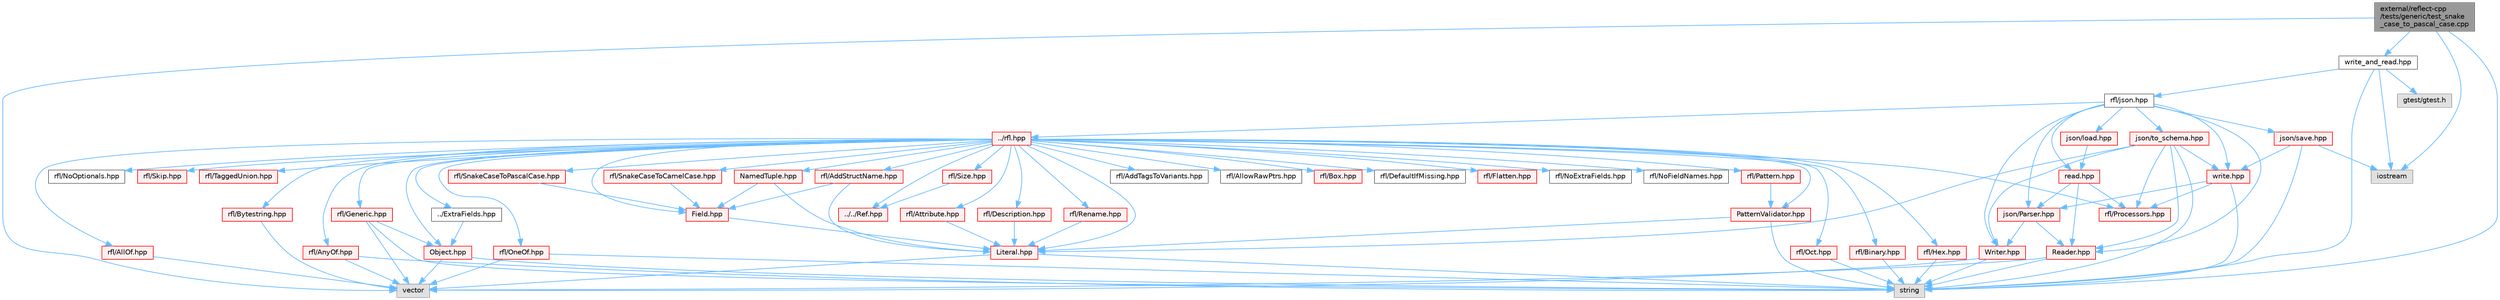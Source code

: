 digraph "external/reflect-cpp/tests/generic/test_snake_case_to_pascal_case.cpp"
{
 // LATEX_PDF_SIZE
  bgcolor="transparent";
  edge [fontname=Helvetica,fontsize=10,labelfontname=Helvetica,labelfontsize=10];
  node [fontname=Helvetica,fontsize=10,shape=box,height=0.2,width=0.4];
  Node1 [id="Node000001",label="external/reflect-cpp\l/tests/generic/test_snake\l_case_to_pascal_case.cpp",height=0.2,width=0.4,color="gray40", fillcolor="grey60", style="filled", fontcolor="black",tooltip=" "];
  Node1 -> Node2 [id="edge1_Node000001_Node000002",color="steelblue1",style="solid",tooltip=" "];
  Node2 [id="Node000002",label="iostream",height=0.2,width=0.4,color="grey60", fillcolor="#E0E0E0", style="filled",tooltip=" "];
  Node1 -> Node3 [id="edge2_Node000001_Node000003",color="steelblue1",style="solid",tooltip=" "];
  Node3 [id="Node000003",label="string",height=0.2,width=0.4,color="grey60", fillcolor="#E0E0E0", style="filled",tooltip=" "];
  Node1 -> Node4 [id="edge3_Node000001_Node000004",color="steelblue1",style="solid",tooltip=" "];
  Node4 [id="Node000004",label="vector",height=0.2,width=0.4,color="grey60", fillcolor="#E0E0E0", style="filled",tooltip=" "];
  Node1 -> Node5 [id="edge4_Node000001_Node000005",color="steelblue1",style="solid",tooltip=" "];
  Node5 [id="Node000005",label="write_and_read.hpp",height=0.2,width=0.4,color="grey40", fillcolor="white", style="filled",URL="$generic_2write__and__read_8hpp.html",tooltip=" "];
  Node5 -> Node6 [id="edge5_Node000005_Node000006",color="steelblue1",style="solid",tooltip=" "];
  Node6 [id="Node000006",label="gtest/gtest.h",height=0.2,width=0.4,color="grey60", fillcolor="#E0E0E0", style="filled",tooltip=" "];
  Node5 -> Node2 [id="edge6_Node000005_Node000002",color="steelblue1",style="solid",tooltip=" "];
  Node5 -> Node7 [id="edge7_Node000005_Node000007",color="steelblue1",style="solid",tooltip=" "];
  Node7 [id="Node000007",label="rfl/json.hpp",height=0.2,width=0.4,color="grey40", fillcolor="white", style="filled",URL="$reflect-cpp_2include_2rfl_2json_8hpp.html",tooltip=" "];
  Node7 -> Node8 [id="edge8_Node000007_Node000008",color="steelblue1",style="solid",tooltip=" "];
  Node8 [id="Node000008",label="../rfl.hpp",height=0.2,width=0.4,color="red", fillcolor="#FFF0F0", style="filled",URL="$rfl_8hpp.html",tooltip=" "];
  Node8 -> Node9 [id="edge9_Node000008_Node000009",color="steelblue1",style="solid",tooltip=" "];
  Node9 [id="Node000009",label="rfl/AddStructName.hpp",height=0.2,width=0.4,color="red", fillcolor="#FFF0F0", style="filled",URL="$_add_struct_name_8hpp.html",tooltip=" "];
  Node9 -> Node11 [id="edge10_Node000009_Node000011",color="steelblue1",style="solid",tooltip=" "];
  Node11 [id="Node000011",label="Field.hpp",height=0.2,width=0.4,color="red", fillcolor="#FFF0F0", style="filled",URL="$_field_8hpp.html",tooltip=" "];
  Node11 -> Node16 [id="edge11_Node000011_Node000016",color="steelblue1",style="solid",tooltip=" "];
  Node16 [id="Node000016",label="Literal.hpp",height=0.2,width=0.4,color="red", fillcolor="#FFF0F0", style="filled",URL="$_literal_8hpp.html",tooltip=" "];
  Node16 -> Node3 [id="edge12_Node000016_Node000003",color="steelblue1",style="solid",tooltip=" "];
  Node16 -> Node4 [id="edge13_Node000016_Node000004",color="steelblue1",style="solid",tooltip=" "];
  Node9 -> Node16 [id="edge14_Node000009_Node000016",color="steelblue1",style="solid",tooltip=" "];
  Node8 -> Node57 [id="edge15_Node000008_Node000057",color="steelblue1",style="solid",tooltip=" "];
  Node57 [id="Node000057",label="rfl/AddTagsToVariants.hpp",height=0.2,width=0.4,color="grey40", fillcolor="white", style="filled",URL="$_add_tags_to_variants_8hpp.html",tooltip=" "];
  Node8 -> Node58 [id="edge16_Node000008_Node000058",color="steelblue1",style="solid",tooltip=" "];
  Node58 [id="Node000058",label="rfl/AllOf.hpp",height=0.2,width=0.4,color="red", fillcolor="#FFF0F0", style="filled",URL="$_all_of_8hpp.html",tooltip=" "];
  Node58 -> Node4 [id="edge17_Node000058_Node000004",color="steelblue1",style="solid",tooltip=" "];
  Node8 -> Node67 [id="edge18_Node000008_Node000067",color="steelblue1",style="solid",tooltip=" "];
  Node67 [id="Node000067",label="rfl/AllowRawPtrs.hpp",height=0.2,width=0.4,color="grey40", fillcolor="white", style="filled",URL="$_allow_raw_ptrs_8hpp.html",tooltip=" "];
  Node8 -> Node68 [id="edge19_Node000008_Node000068",color="steelblue1",style="solid",tooltip=" "];
  Node68 [id="Node000068",label="rfl/AnyOf.hpp",height=0.2,width=0.4,color="red", fillcolor="#FFF0F0", style="filled",URL="$_any_of_8hpp.html",tooltip=" "];
  Node68 -> Node3 [id="edge20_Node000068_Node000003",color="steelblue1",style="solid",tooltip=" "];
  Node68 -> Node4 [id="edge21_Node000068_Node000004",color="steelblue1",style="solid",tooltip=" "];
  Node8 -> Node70 [id="edge22_Node000008_Node000070",color="steelblue1",style="solid",tooltip=" "];
  Node70 [id="Node000070",label="rfl/Attribute.hpp",height=0.2,width=0.4,color="red", fillcolor="#FFF0F0", style="filled",URL="$_attribute_8hpp.html",tooltip=" "];
  Node70 -> Node16 [id="edge23_Node000070_Node000016",color="steelblue1",style="solid",tooltip=" "];
  Node8 -> Node71 [id="edge24_Node000008_Node000071",color="steelblue1",style="solid",tooltip=" "];
  Node71 [id="Node000071",label="rfl/Binary.hpp",height=0.2,width=0.4,color="red", fillcolor="#FFF0F0", style="filled",URL="$_binary_8hpp.html",tooltip=" "];
  Node71 -> Node3 [id="edge25_Node000071_Node000003",color="steelblue1",style="solid",tooltip=" "];
  Node8 -> Node73 [id="edge26_Node000008_Node000073",color="steelblue1",style="solid",tooltip=" "];
  Node73 [id="Node000073",label="rfl/Box.hpp",height=0.2,width=0.4,color="red", fillcolor="#FFF0F0", style="filled",URL="$_box_8hpp.html",tooltip=" "];
  Node8 -> Node74 [id="edge27_Node000008_Node000074",color="steelblue1",style="solid",tooltip=" "];
  Node74 [id="Node000074",label="rfl/Bytestring.hpp",height=0.2,width=0.4,color="red", fillcolor="#FFF0F0", style="filled",URL="$_bytestring_8hpp.html",tooltip=" "];
  Node74 -> Node4 [id="edge28_Node000074_Node000004",color="steelblue1",style="solid",tooltip=" "];
  Node8 -> Node75 [id="edge29_Node000008_Node000075",color="steelblue1",style="solid",tooltip=" "];
  Node75 [id="Node000075",label="rfl/DefaultIfMissing.hpp",height=0.2,width=0.4,color="grey40", fillcolor="white", style="filled",URL="$_default_if_missing_8hpp.html",tooltip=" "];
  Node8 -> Node76 [id="edge30_Node000008_Node000076",color="steelblue1",style="solid",tooltip=" "];
  Node76 [id="Node000076",label="rfl/Description.hpp",height=0.2,width=0.4,color="red", fillcolor="#FFF0F0", style="filled",URL="$_description_8hpp.html",tooltip=" "];
  Node76 -> Node16 [id="edge31_Node000076_Node000016",color="steelblue1",style="solid",tooltip=" "];
  Node8 -> Node51 [id="edge32_Node000008_Node000051",color="steelblue1",style="solid",tooltip=" "];
  Node51 [id="Node000051",label="../ExtraFields.hpp",height=0.2,width=0.4,color="grey40", fillcolor="white", style="filled",URL="$_extra_fields_8hpp.html",tooltip=" "];
  Node51 -> Node52 [id="edge33_Node000051_Node000052",color="steelblue1",style="solid",tooltip=" "];
  Node52 [id="Node000052",label="Object.hpp",height=0.2,width=0.4,color="red", fillcolor="#FFF0F0", style="filled",URL="$_object_8hpp.html",tooltip=" "];
  Node52 -> Node3 [id="edge34_Node000052_Node000003",color="steelblue1",style="solid",tooltip=" "];
  Node52 -> Node4 [id="edge35_Node000052_Node000004",color="steelblue1",style="solid",tooltip=" "];
  Node8 -> Node11 [id="edge36_Node000008_Node000011",color="steelblue1",style="solid",tooltip=" "];
  Node8 -> Node77 [id="edge37_Node000008_Node000077",color="steelblue1",style="solid",tooltip=" "];
  Node77 [id="Node000077",label="rfl/Flatten.hpp",height=0.2,width=0.4,color="red", fillcolor="#FFF0F0", style="filled",URL="$_flatten_8hpp.html",tooltip=" "];
  Node8 -> Node78 [id="edge38_Node000008_Node000078",color="steelblue1",style="solid",tooltip=" "];
  Node78 [id="Node000078",label="rfl/Generic.hpp",height=0.2,width=0.4,color="red", fillcolor="#FFF0F0", style="filled",URL="$_generic_8hpp.html",tooltip=" "];
  Node78 -> Node3 [id="edge39_Node000078_Node000003",color="steelblue1",style="solid",tooltip=" "];
  Node78 -> Node4 [id="edge40_Node000078_Node000004",color="steelblue1",style="solid",tooltip=" "];
  Node78 -> Node52 [id="edge41_Node000078_Node000052",color="steelblue1",style="solid",tooltip=" "];
  Node8 -> Node80 [id="edge42_Node000008_Node000080",color="steelblue1",style="solid",tooltip=" "];
  Node80 [id="Node000080",label="rfl/Hex.hpp",height=0.2,width=0.4,color="red", fillcolor="#FFF0F0", style="filled",URL="$_hex_8hpp.html",tooltip=" "];
  Node80 -> Node3 [id="edge43_Node000080_Node000003",color="steelblue1",style="solid",tooltip=" "];
  Node8 -> Node16 [id="edge44_Node000008_Node000016",color="steelblue1",style="solid",tooltip=" "];
  Node8 -> Node45 [id="edge45_Node000008_Node000045",color="steelblue1",style="solid",tooltip=" "];
  Node45 [id="Node000045",label="NamedTuple.hpp",height=0.2,width=0.4,color="red", fillcolor="#FFF0F0", style="filled",URL="$_named_tuple_8hpp.html",tooltip=" "];
  Node45 -> Node11 [id="edge46_Node000045_Node000011",color="steelblue1",style="solid",tooltip=" "];
  Node45 -> Node16 [id="edge47_Node000045_Node000016",color="steelblue1",style="solid",tooltip=" "];
  Node8 -> Node81 [id="edge48_Node000008_Node000081",color="steelblue1",style="solid",tooltip=" "];
  Node81 [id="Node000081",label="rfl/NoExtraFields.hpp",height=0.2,width=0.4,color="grey40", fillcolor="white", style="filled",URL="$_no_extra_fields_8hpp.html",tooltip=" "];
  Node8 -> Node82 [id="edge49_Node000008_Node000082",color="steelblue1",style="solid",tooltip=" "];
  Node82 [id="Node000082",label="rfl/NoFieldNames.hpp",height=0.2,width=0.4,color="grey40", fillcolor="white", style="filled",URL="$_no_field_names_8hpp.html",tooltip=" "];
  Node8 -> Node83 [id="edge50_Node000008_Node000083",color="steelblue1",style="solid",tooltip=" "];
  Node83 [id="Node000083",label="rfl/NoOptionals.hpp",height=0.2,width=0.4,color="grey40", fillcolor="white", style="filled",URL="$_no_optionals_8hpp.html",tooltip=" "];
  Node8 -> Node52 [id="edge51_Node000008_Node000052",color="steelblue1",style="solid",tooltip=" "];
  Node8 -> Node84 [id="edge52_Node000008_Node000084",color="steelblue1",style="solid",tooltip=" "];
  Node84 [id="Node000084",label="rfl/Oct.hpp",height=0.2,width=0.4,color="red", fillcolor="#FFF0F0", style="filled",URL="$_oct_8hpp.html",tooltip=" "];
  Node84 -> Node3 [id="edge53_Node000084_Node000003",color="steelblue1",style="solid",tooltip=" "];
  Node8 -> Node86 [id="edge54_Node000008_Node000086",color="steelblue1",style="solid",tooltip=" "];
  Node86 [id="Node000086",label="rfl/OneOf.hpp",height=0.2,width=0.4,color="red", fillcolor="#FFF0F0", style="filled",URL="$_one_of_8hpp.html",tooltip=" "];
  Node86 -> Node3 [id="edge55_Node000086_Node000003",color="steelblue1",style="solid",tooltip=" "];
  Node86 -> Node4 [id="edge56_Node000086_Node000004",color="steelblue1",style="solid",tooltip=" "];
  Node8 -> Node87 [id="edge57_Node000008_Node000087",color="steelblue1",style="solid",tooltip=" "];
  Node87 [id="Node000087",label="rfl/Pattern.hpp",height=0.2,width=0.4,color="red", fillcolor="#FFF0F0", style="filled",URL="$_pattern_8hpp.html",tooltip=" "];
  Node87 -> Node88 [id="edge58_Node000087_Node000088",color="steelblue1",style="solid",tooltip=" "];
  Node88 [id="Node000088",label="PatternValidator.hpp",height=0.2,width=0.4,color="red", fillcolor="#FFF0F0", style="filled",URL="$_pattern_validator_8hpp.html",tooltip=" "];
  Node88 -> Node3 [id="edge59_Node000088_Node000003",color="steelblue1",style="solid",tooltip=" "];
  Node88 -> Node16 [id="edge60_Node000088_Node000016",color="steelblue1",style="solid",tooltip=" "];
  Node8 -> Node88 [id="edge61_Node000008_Node000088",color="steelblue1",style="solid",tooltip=" "];
  Node8 -> Node94 [id="edge62_Node000008_Node000094",color="steelblue1",style="solid",tooltip=" "];
  Node94 [id="Node000094",label="rfl/Processors.hpp",height=0.2,width=0.4,color="red", fillcolor="#FFF0F0", style="filled",URL="$_processors_8hpp.html",tooltip=" "];
  Node8 -> Node61 [id="edge63_Node000008_Node000061",color="steelblue1",style="solid",tooltip=" "];
  Node61 [id="Node000061",label="../../Ref.hpp",height=0.2,width=0.4,color="red", fillcolor="#FFF0F0", style="filled",URL="$_ref_8hpp.html",tooltip=" "];
  Node8 -> Node103 [id="edge64_Node000008_Node000103",color="steelblue1",style="solid",tooltip=" "];
  Node103 [id="Node000103",label="rfl/Rename.hpp",height=0.2,width=0.4,color="red", fillcolor="#FFF0F0", style="filled",URL="$_rename_8hpp.html",tooltip=" "];
  Node103 -> Node16 [id="edge65_Node000103_Node000016",color="steelblue1",style="solid",tooltip=" "];
  Node8 -> Node104 [id="edge66_Node000008_Node000104",color="steelblue1",style="solid",tooltip=" "];
  Node104 [id="Node000104",label="rfl/Size.hpp",height=0.2,width=0.4,color="red", fillcolor="#FFF0F0", style="filled",URL="$_size_8hpp.html",tooltip=" "];
  Node104 -> Node61 [id="edge67_Node000104_Node000061",color="steelblue1",style="solid",tooltip=" "];
  Node8 -> Node105 [id="edge68_Node000008_Node000105",color="steelblue1",style="solid",tooltip=" "];
  Node105 [id="Node000105",label="rfl/Skip.hpp",height=0.2,width=0.4,color="red", fillcolor="#FFF0F0", style="filled",URL="$_skip_8hpp.html",tooltip=" "];
  Node8 -> Node107 [id="edge69_Node000008_Node000107",color="steelblue1",style="solid",tooltip=" "];
  Node107 [id="Node000107",label="rfl/SnakeCaseToCamelCase.hpp",height=0.2,width=0.4,color="red", fillcolor="#FFF0F0", style="filled",URL="$_snake_case_to_camel_case_8hpp.html",tooltip=" "];
  Node107 -> Node11 [id="edge70_Node000107_Node000011",color="steelblue1",style="solid",tooltip=" "];
  Node8 -> Node110 [id="edge71_Node000008_Node000110",color="steelblue1",style="solid",tooltip=" "];
  Node110 [id="Node000110",label="rfl/SnakeCaseToPascalCase.hpp",height=0.2,width=0.4,color="red", fillcolor="#FFF0F0", style="filled",URL="$_snake_case_to_pascal_case_8hpp.html",tooltip=" "];
  Node110 -> Node11 [id="edge72_Node000110_Node000011",color="steelblue1",style="solid",tooltip=" "];
  Node8 -> Node111 [id="edge73_Node000008_Node000111",color="steelblue1",style="solid",tooltip=" "];
  Node111 [id="Node000111",label="rfl/TaggedUnion.hpp",height=0.2,width=0.4,color="red", fillcolor="#FFF0F0", style="filled",URL="$_tagged_union_8hpp.html",tooltip=" "];
  Node7 -> Node299 [id="edge74_Node000007_Node000299",color="steelblue1",style="solid",tooltip=" "];
  Node299 [id="Node000299",label="json/Parser.hpp",height=0.2,width=0.4,color="red", fillcolor="#FFF0F0", style="filled",URL="$json_2_parser_8hpp.html",tooltip=" "];
  Node299 -> Node300 [id="edge75_Node000299_Node000300",color="steelblue1",style="solid",tooltip=" "];
  Node300 [id="Node000300",label="Reader.hpp",height=0.2,width=0.4,color="red", fillcolor="#FFF0F0", style="filled",URL="$json_2_reader_8hpp.html",tooltip=" "];
  Node300 -> Node3 [id="edge76_Node000300_Node000003",color="steelblue1",style="solid",tooltip=" "];
  Node300 -> Node4 [id="edge77_Node000300_Node000004",color="steelblue1",style="solid",tooltip=" "];
  Node299 -> Node442 [id="edge78_Node000299_Node000442",color="steelblue1",style="solid",tooltip=" "];
  Node442 [id="Node000442",label="Writer.hpp",height=0.2,width=0.4,color="red", fillcolor="#FFF0F0", style="filled",URL="$json_2_writer_8hpp.html",tooltip=" "];
  Node442 -> Node3 [id="edge79_Node000442_Node000003",color="steelblue1",style="solid",tooltip=" "];
  Node442 -> Node4 [id="edge80_Node000442_Node000004",color="steelblue1",style="solid",tooltip=" "];
  Node7 -> Node300 [id="edge81_Node000007_Node000300",color="steelblue1",style="solid",tooltip=" "];
  Node7 -> Node442 [id="edge82_Node000007_Node000442",color="steelblue1",style="solid",tooltip=" "];
  Node7 -> Node443 [id="edge83_Node000007_Node000443",color="steelblue1",style="solid",tooltip=" "];
  Node443 [id="Node000443",label="json/load.hpp",height=0.2,width=0.4,color="red", fillcolor="#FFF0F0", style="filled",URL="$json_2load_8hpp.html",tooltip=" "];
  Node443 -> Node446 [id="edge84_Node000443_Node000446",color="steelblue1",style="solid",tooltip=" "];
  Node446 [id="Node000446",label="read.hpp",height=0.2,width=0.4,color="red", fillcolor="#FFF0F0", style="filled",URL="$json_2read_8hpp.html",tooltip=" "];
  Node446 -> Node94 [id="edge85_Node000446_Node000094",color="steelblue1",style="solid",tooltip=" "];
  Node446 -> Node299 [id="edge86_Node000446_Node000299",color="steelblue1",style="solid",tooltip=" "];
  Node446 -> Node300 [id="edge87_Node000446_Node000300",color="steelblue1",style="solid",tooltip=" "];
  Node7 -> Node446 [id="edge88_Node000007_Node000446",color="steelblue1",style="solid",tooltip=" "];
  Node7 -> Node447 [id="edge89_Node000007_Node000447",color="steelblue1",style="solid",tooltip=" "];
  Node447 [id="Node000447",label="json/save.hpp",height=0.2,width=0.4,color="red", fillcolor="#FFF0F0", style="filled",URL="$json_2save_8hpp.html",tooltip=" "];
  Node447 -> Node2 [id="edge90_Node000447_Node000002",color="steelblue1",style="solid",tooltip=" "];
  Node447 -> Node3 [id="edge91_Node000447_Node000003",color="steelblue1",style="solid",tooltip=" "];
  Node447 -> Node449 [id="edge92_Node000447_Node000449",color="steelblue1",style="solid",tooltip=" "];
  Node449 [id="Node000449",label="write.hpp",height=0.2,width=0.4,color="red", fillcolor="#FFF0F0", style="filled",URL="$json_2write_8hpp.html",tooltip=" "];
  Node449 -> Node3 [id="edge93_Node000449_Node000003",color="steelblue1",style="solid",tooltip=" "];
  Node449 -> Node94 [id="edge94_Node000449_Node000094",color="steelblue1",style="solid",tooltip=" "];
  Node449 -> Node299 [id="edge95_Node000449_Node000299",color="steelblue1",style="solid",tooltip=" "];
  Node7 -> Node450 [id="edge96_Node000007_Node000450",color="steelblue1",style="solid",tooltip=" "];
  Node450 [id="Node000450",label="json/to_schema.hpp",height=0.2,width=0.4,color="red", fillcolor="#FFF0F0", style="filled",URL="$json_2to__schema_8hpp.html",tooltip=" "];
  Node450 -> Node3 [id="edge97_Node000450_Node000003",color="steelblue1",style="solid",tooltip=" "];
  Node450 -> Node16 [id="edge98_Node000450_Node000016",color="steelblue1",style="solid",tooltip=" "];
  Node450 -> Node94 [id="edge99_Node000450_Node000094",color="steelblue1",style="solid",tooltip=" "];
  Node450 -> Node300 [id="edge100_Node000450_Node000300",color="steelblue1",style="solid",tooltip=" "];
  Node450 -> Node442 [id="edge101_Node000450_Node000442",color="steelblue1",style="solid",tooltip=" "];
  Node450 -> Node449 [id="edge102_Node000450_Node000449",color="steelblue1",style="solid",tooltip=" "];
  Node7 -> Node449 [id="edge103_Node000007_Node000449",color="steelblue1",style="solid",tooltip=" "];
  Node5 -> Node3 [id="edge104_Node000005_Node000003",color="steelblue1",style="solid",tooltip=" "];
}

